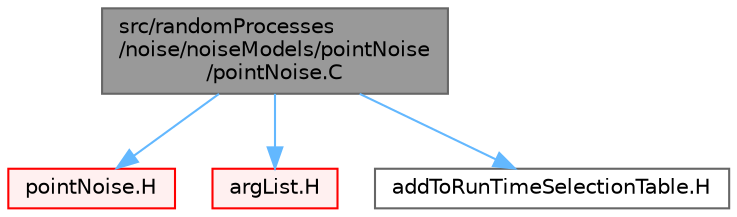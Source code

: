 digraph "src/randomProcesses/noise/noiseModels/pointNoise/pointNoise.C"
{
 // LATEX_PDF_SIZE
  bgcolor="transparent";
  edge [fontname=Helvetica,fontsize=10,labelfontname=Helvetica,labelfontsize=10];
  node [fontname=Helvetica,fontsize=10,shape=box,height=0.2,width=0.4];
  Node1 [id="Node000001",label="src/randomProcesses\l/noise/noiseModels/pointNoise\l/pointNoise.C",height=0.2,width=0.4,color="gray40", fillcolor="grey60", style="filled", fontcolor="black",tooltip=" "];
  Node1 -> Node2 [id="edge1_Node000001_Node000002",color="steelblue1",style="solid",tooltip=" "];
  Node2 [id="Node000002",label="pointNoise.H",height=0.2,width=0.4,color="red", fillcolor="#FFF0F0", style="filled",URL="$pointNoise_8H.html",tooltip=" "];
  Node1 -> Node208 [id="edge2_Node000001_Node000208",color="steelblue1",style="solid",tooltip=" "];
  Node208 [id="Node000208",label="argList.H",height=0.2,width=0.4,color="red", fillcolor="#FFF0F0", style="filled",URL="$argList_8H.html",tooltip=" "];
  Node1 -> Node216 [id="edge3_Node000001_Node000216",color="steelblue1",style="solid",tooltip=" "];
  Node216 [id="Node000216",label="addToRunTimeSelectionTable.H",height=0.2,width=0.4,color="grey40", fillcolor="white", style="filled",URL="$addToRunTimeSelectionTable_8H.html",tooltip="Macros for easy insertion into run-time selection tables."];
}
